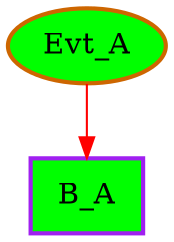 digraph "pps-test0-0" {
name="pps-test0-0"
node [style=filled fillcolor=white color=black]
subgraph subgraph0 {
  node [cpu=0 pattern=A]
  Evt_A [type=tmsg patentry=1 toffs=0 fid=1 gid=5 evtno="0xfff" sid=2 bpid=8 id="0x1005fff000200200" par="0x123" patentry=1 shape=oval fillcolor=green penwidth=2 color=darkorange3]
  B_A [type=block patexit=1 tperiod=10000000 qlo=1 patexit=1 shape=rectangle fillcolor=green penwidth=2 color=purple]
  Evt_A -> B_A [type=defdst color=red]
}
}
